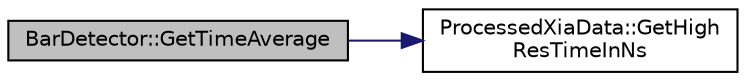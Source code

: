 digraph "BarDetector::GetTimeAverage"
{
  edge [fontname="Helvetica",fontsize="10",labelfontname="Helvetica",labelfontsize="10"];
  node [fontname="Helvetica",fontsize="10",shape=record];
  rankdir="LR";
  Node1 [label="BarDetector::GetTimeAverage",height=0.2,width=0.4,color="black", fillcolor="grey75", style="filled", fontcolor="black"];
  Node1 -> Node2 [color="midnightblue",fontsize="10",style="solid",fontname="Helvetica"];
  Node2 [label="ProcessedXiaData::GetHigh\lResTimeInNs",height=0.2,width=0.4,color="black", fillcolor="white", style="filled",URL="$df/d3c/class_processed_xia_data.html#a5da8714dc3420a4efd9a199de3f56079"];
}
